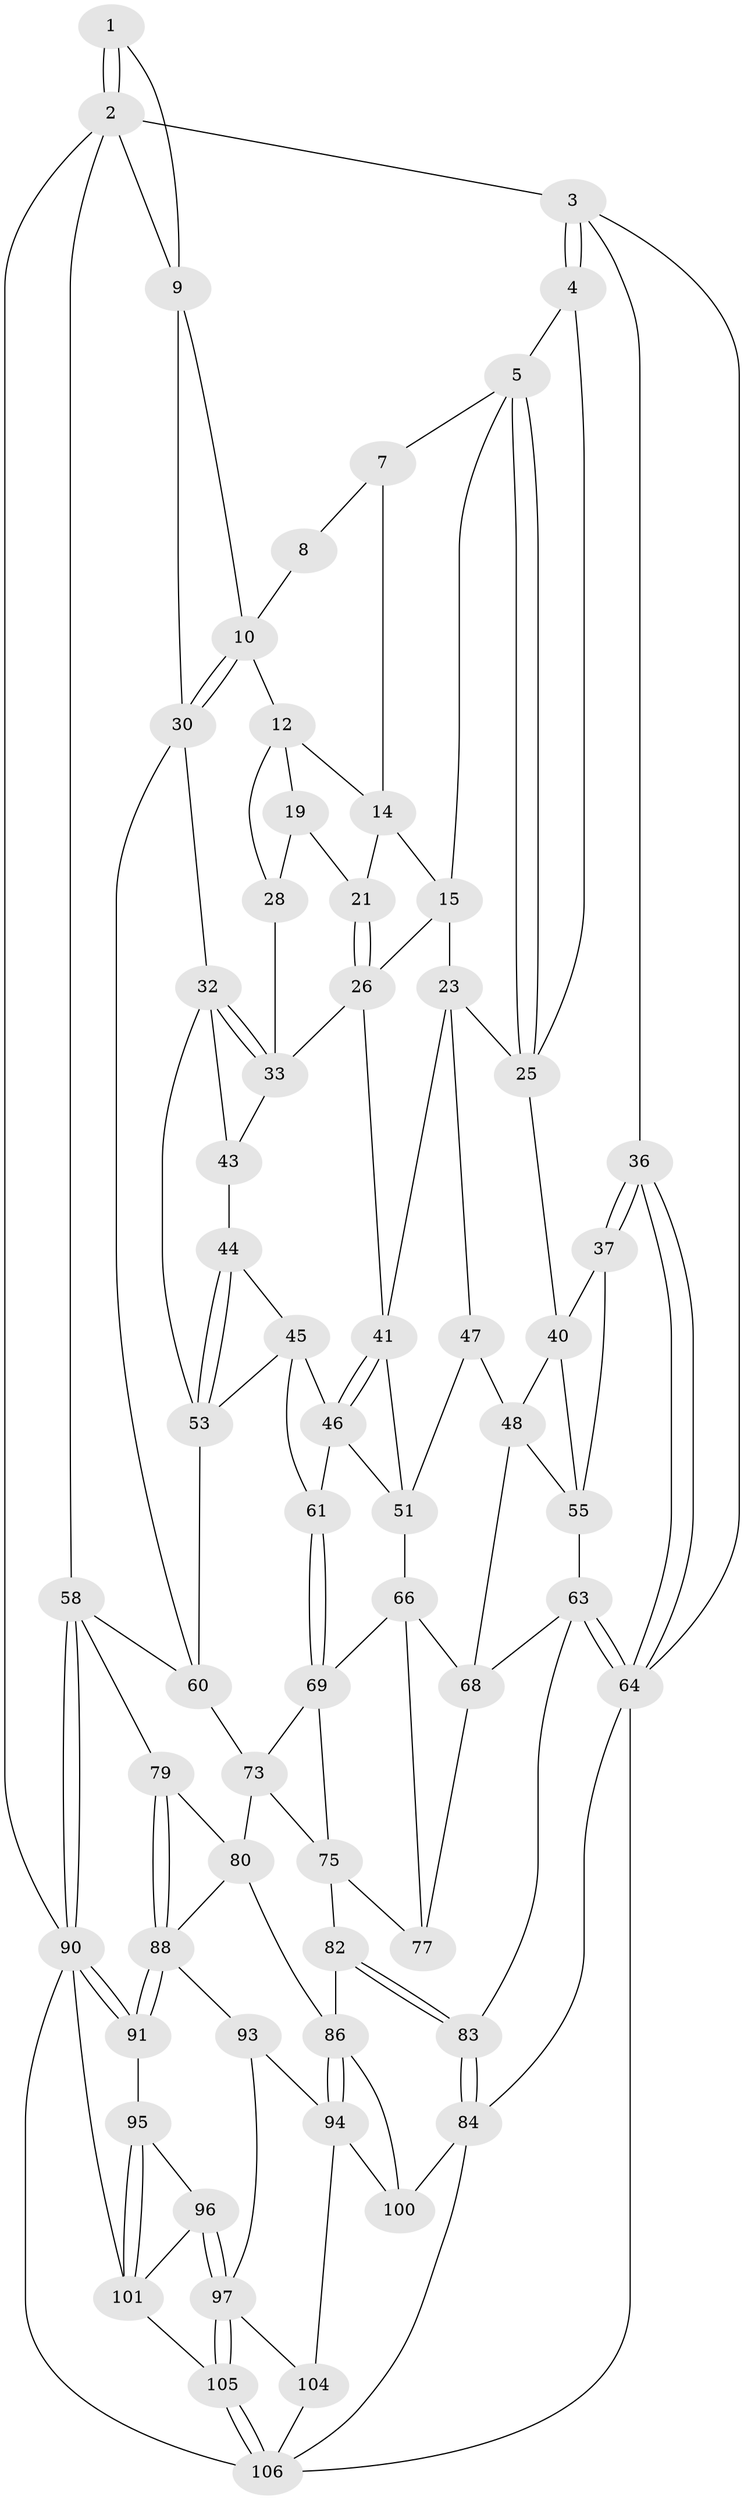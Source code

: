 // original degree distribution, {3: 0.028037383177570093, 6: 0.19626168224299065, 5: 0.5700934579439252, 4: 0.205607476635514}
// Generated by graph-tools (version 1.1) at 2025/11/02/27/25 16:11:57]
// undirected, 64 vertices, 140 edges
graph export_dot {
graph [start="1"]
  node [color=gray90,style=filled];
  1 [pos="+0.8500215053032296+0"];
  2 [pos="+1+0",super="+18"];
  3 [pos="+0+0"];
  4 [pos="+0+0",super="+35"];
  5 [pos="+0.10493354399421735+0",super="+6"];
  7 [pos="+0.6341836824727993+0"];
  8 [pos="+0.7846162364975279+0"];
  9 [pos="+0.8838206821019575+0.06354471294217023",super="+17"];
  10 [pos="+0.792211504907018+0.15723644494086364",super="+11"];
  12 [pos="+0.7661901709494557+0.140841385989264",super="+13"];
  14 [pos="+0.6281211578469675+0",super="+16"];
  15 [pos="+0.349890879939865+0.022939202620441898",super="+22"];
  19 [pos="+0.593902199563402+0.15309309825772063",super="+20"];
  21 [pos="+0.550922296802702+0.16107826720241006"];
  23 [pos="+0.3195483667865908+0.26633790228217696",super="+24"];
  25 [pos="+0.21993574444507183+0.2535052374466272",super="+39"];
  26 [pos="+0.5125518730016875+0.2318840357014933",super="+27"];
  28 [pos="+0.6734848912271231+0.19279856392780154",super="+29"];
  30 [pos="+0.8299709344109887+0.2531077226050181",super="+31"];
  32 [pos="+0.6996398041995875+0.34178128704609906",super="+50"];
  33 [pos="+0.6801141073450404+0.3201636165363947",super="+34"];
  36 [pos="+0+0.3607898631180145"];
  37 [pos="+0.014374310637920964+0.3397661698360302",super="+38"];
  40 [pos="+0.13136541926448753+0.3253621362101378",super="+49"];
  41 [pos="+0.4265530363779673+0.3409987972223287",super="+42"];
  43 [pos="+0.5160002550624648+0.30043480904323455"];
  44 [pos="+0.4866780343002944+0.3350536870624398"];
  45 [pos="+0.4822924286652733+0.3391200109180454",super="+57"];
  46 [pos="+0.4421658374574595+0.3597296240873631",super="+54"];
  47 [pos="+0.23263062212471702+0.38428846589006393"];
  48 [pos="+0.17331405984425033+0.3913996423177063",super="+65"];
  51 [pos="+0.3435181378348026+0.41005221849548135",super="+52"];
  53 [pos="+0.5645199021276439+0.4400988520856443",super="+56"];
  55 [pos="+0.0842180183469948+0.36518701235945983",super="+62"];
  58 [pos="+1+0.5358629128993907",super="+59"];
  60 [pos="+0.8304203997278568+0.42521867087816656",super="+70"];
  61 [pos="+0.4617767507160401+0.45719689126879287"];
  63 [pos="+0+0.5425503960163307",super="+72"];
  64 [pos="+0+0.5559427222327953",super="+78"];
  66 [pos="+0.28428334732036553+0.47214002401046706",super="+67"];
  68 [pos="+0.1856357272730748+0.5065248854762029",super="+71"];
  69 [pos="+0.42889675728066085+0.5199154067711595",super="+74"];
  73 [pos="+0.5947394775123305+0.5659832773043635",super="+81"];
  75 [pos="+0.393156881399593+0.6587762645633671",super="+76"];
  77 [pos="+0.3295379116049293+0.6924569441734808"];
  79 [pos="+0.8110390950562415+0.6566766196270576"];
  80 [pos="+0.6197134232403839+0.634126244671725",super="+85"];
  82 [pos="+0.33967885537570036+0.7492922800727373"];
  83 [pos="+0.09422459807889827+1"];
  84 [pos="+0+1",super="+102"];
  86 [pos="+0.5656609030253854+0.7842452542075156",super="+87"];
  88 [pos="+0.8026199720475122+0.7664412296896707",super="+89"];
  90 [pos="+1+0.6755413759661242",super="+92"];
  91 [pos="+0.9097067550333079+0.8421526275257464"];
  93 [pos="+0.7368455958460697+0.8448743454469522"];
  94 [pos="+0.6680529366758611+0.8454527934087585",super="+99"];
  95 [pos="+0.9100861764626917+0.8470625519011783"];
  96 [pos="+0.9061504736806419+0.8680425645605933"];
  97 [pos="+0.8576141327905145+1",super="+98"];
  100 [pos="+0.5305125683946496+0.9709009970970345"];
  101 [pos="+1+0.9359110417732631",super="+103"];
  104 [pos="+0.6823147472164353+0.9781187089373852"];
  105 [pos="+0.8594350442053398+1"];
  106 [pos="+0.8633187289552605+1",super="+107"];
  1 -- 2;
  1 -- 2;
  1 -- 9;
  2 -- 3;
  2 -- 58;
  2 -- 90;
  2 -- 9;
  3 -- 4;
  3 -- 4;
  3 -- 36;
  3 -- 64;
  4 -- 5;
  4 -- 25;
  5 -- 25;
  5 -- 25;
  5 -- 7;
  5 -- 15;
  7 -- 8;
  7 -- 14;
  8 -- 10;
  9 -- 10;
  9 -- 30;
  10 -- 30;
  10 -- 30;
  10 -- 12;
  12 -- 28;
  12 -- 19;
  12 -- 14;
  14 -- 21;
  14 -- 15;
  15 -- 26;
  15 -- 23;
  19 -- 28 [weight=2];
  19 -- 21;
  21 -- 26;
  21 -- 26;
  23 -- 25;
  23 -- 47;
  23 -- 41;
  25 -- 40;
  26 -- 41;
  26 -- 33;
  28 -- 33;
  30 -- 32;
  30 -- 60;
  32 -- 33;
  32 -- 33;
  32 -- 43;
  32 -- 53;
  33 -- 43;
  36 -- 37;
  36 -- 37;
  36 -- 64;
  36 -- 64;
  37 -- 55;
  37 -- 40;
  40 -- 48;
  40 -- 55;
  41 -- 46;
  41 -- 46;
  41 -- 51;
  43 -- 44;
  44 -- 45;
  44 -- 53;
  44 -- 53;
  45 -- 46;
  45 -- 61;
  45 -- 53;
  46 -- 51;
  46 -- 61;
  47 -- 48;
  47 -- 51;
  48 -- 68;
  48 -- 55;
  51 -- 66;
  53 -- 60;
  55 -- 63;
  58 -- 90;
  58 -- 90;
  58 -- 60;
  58 -- 79;
  60 -- 73;
  61 -- 69;
  61 -- 69;
  63 -- 64;
  63 -- 64;
  63 -- 83;
  63 -- 68;
  64 -- 106;
  64 -- 84;
  66 -- 69;
  66 -- 68;
  66 -- 77;
  68 -- 77;
  69 -- 73;
  69 -- 75;
  73 -- 80;
  73 -- 75;
  75 -- 82;
  75 -- 77;
  79 -- 80;
  79 -- 88;
  79 -- 88;
  80 -- 88;
  80 -- 86;
  82 -- 83;
  82 -- 83;
  82 -- 86;
  83 -- 84;
  83 -- 84;
  84 -- 106;
  84 -- 100;
  86 -- 94;
  86 -- 94;
  86 -- 100;
  88 -- 91;
  88 -- 91;
  88 -- 93;
  90 -- 91;
  90 -- 91;
  90 -- 101;
  90 -- 106;
  91 -- 95;
  93 -- 94;
  93 -- 97;
  94 -- 104;
  94 -- 100;
  95 -- 96;
  95 -- 101;
  95 -- 101;
  96 -- 97;
  96 -- 97;
  96 -- 101;
  97 -- 105;
  97 -- 105;
  97 -- 104;
  101 -- 105;
  104 -- 106;
  105 -- 106;
  105 -- 106;
}
